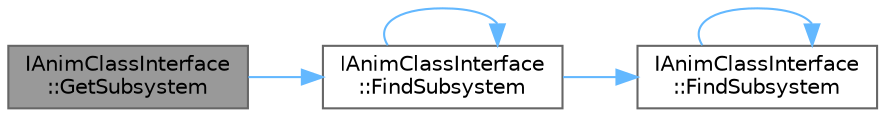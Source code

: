 digraph "IAnimClassInterface::GetSubsystem"
{
 // INTERACTIVE_SVG=YES
 // LATEX_PDF_SIZE
  bgcolor="transparent";
  edge [fontname=Helvetica,fontsize=10,labelfontname=Helvetica,labelfontsize=10];
  node [fontname=Helvetica,fontsize=10,shape=box,height=0.2,width=0.4];
  rankdir="LR";
  Node1 [id="Node000001",label="IAnimClassInterface\l::GetSubsystem",height=0.2,width=0.4,color="gray40", fillcolor="grey60", style="filled", fontcolor="black",tooltip=" "];
  Node1 -> Node2 [id="edge1_Node000001_Node000002",color="steelblue1",style="solid",tooltip=" "];
  Node2 [id="Node000002",label="IAnimClassInterface\l::FindSubsystem",height=0.2,width=0.4,color="grey40", fillcolor="white", style="filled",URL="$de/d23/classIAnimClassInterface.html#a07f3165f64023ccd59bc8b38e0657915",tooltip=" "];
  Node2 -> Node2 [id="edge2_Node000002_Node000002",color="steelblue1",style="solid",tooltip=" "];
  Node2 -> Node3 [id="edge3_Node000002_Node000003",color="steelblue1",style="solid",tooltip=" "];
  Node3 [id="Node000003",label="IAnimClassInterface\l::FindSubsystem",height=0.2,width=0.4,color="grey40", fillcolor="white", style="filled",URL="$de/d23/classIAnimClassInterface.html#a7108d52a0e903f754d186d28391c8ade",tooltip=" "];
  Node3 -> Node3 [id="edge4_Node000003_Node000003",color="steelblue1",style="solid",tooltip=" "];
}
